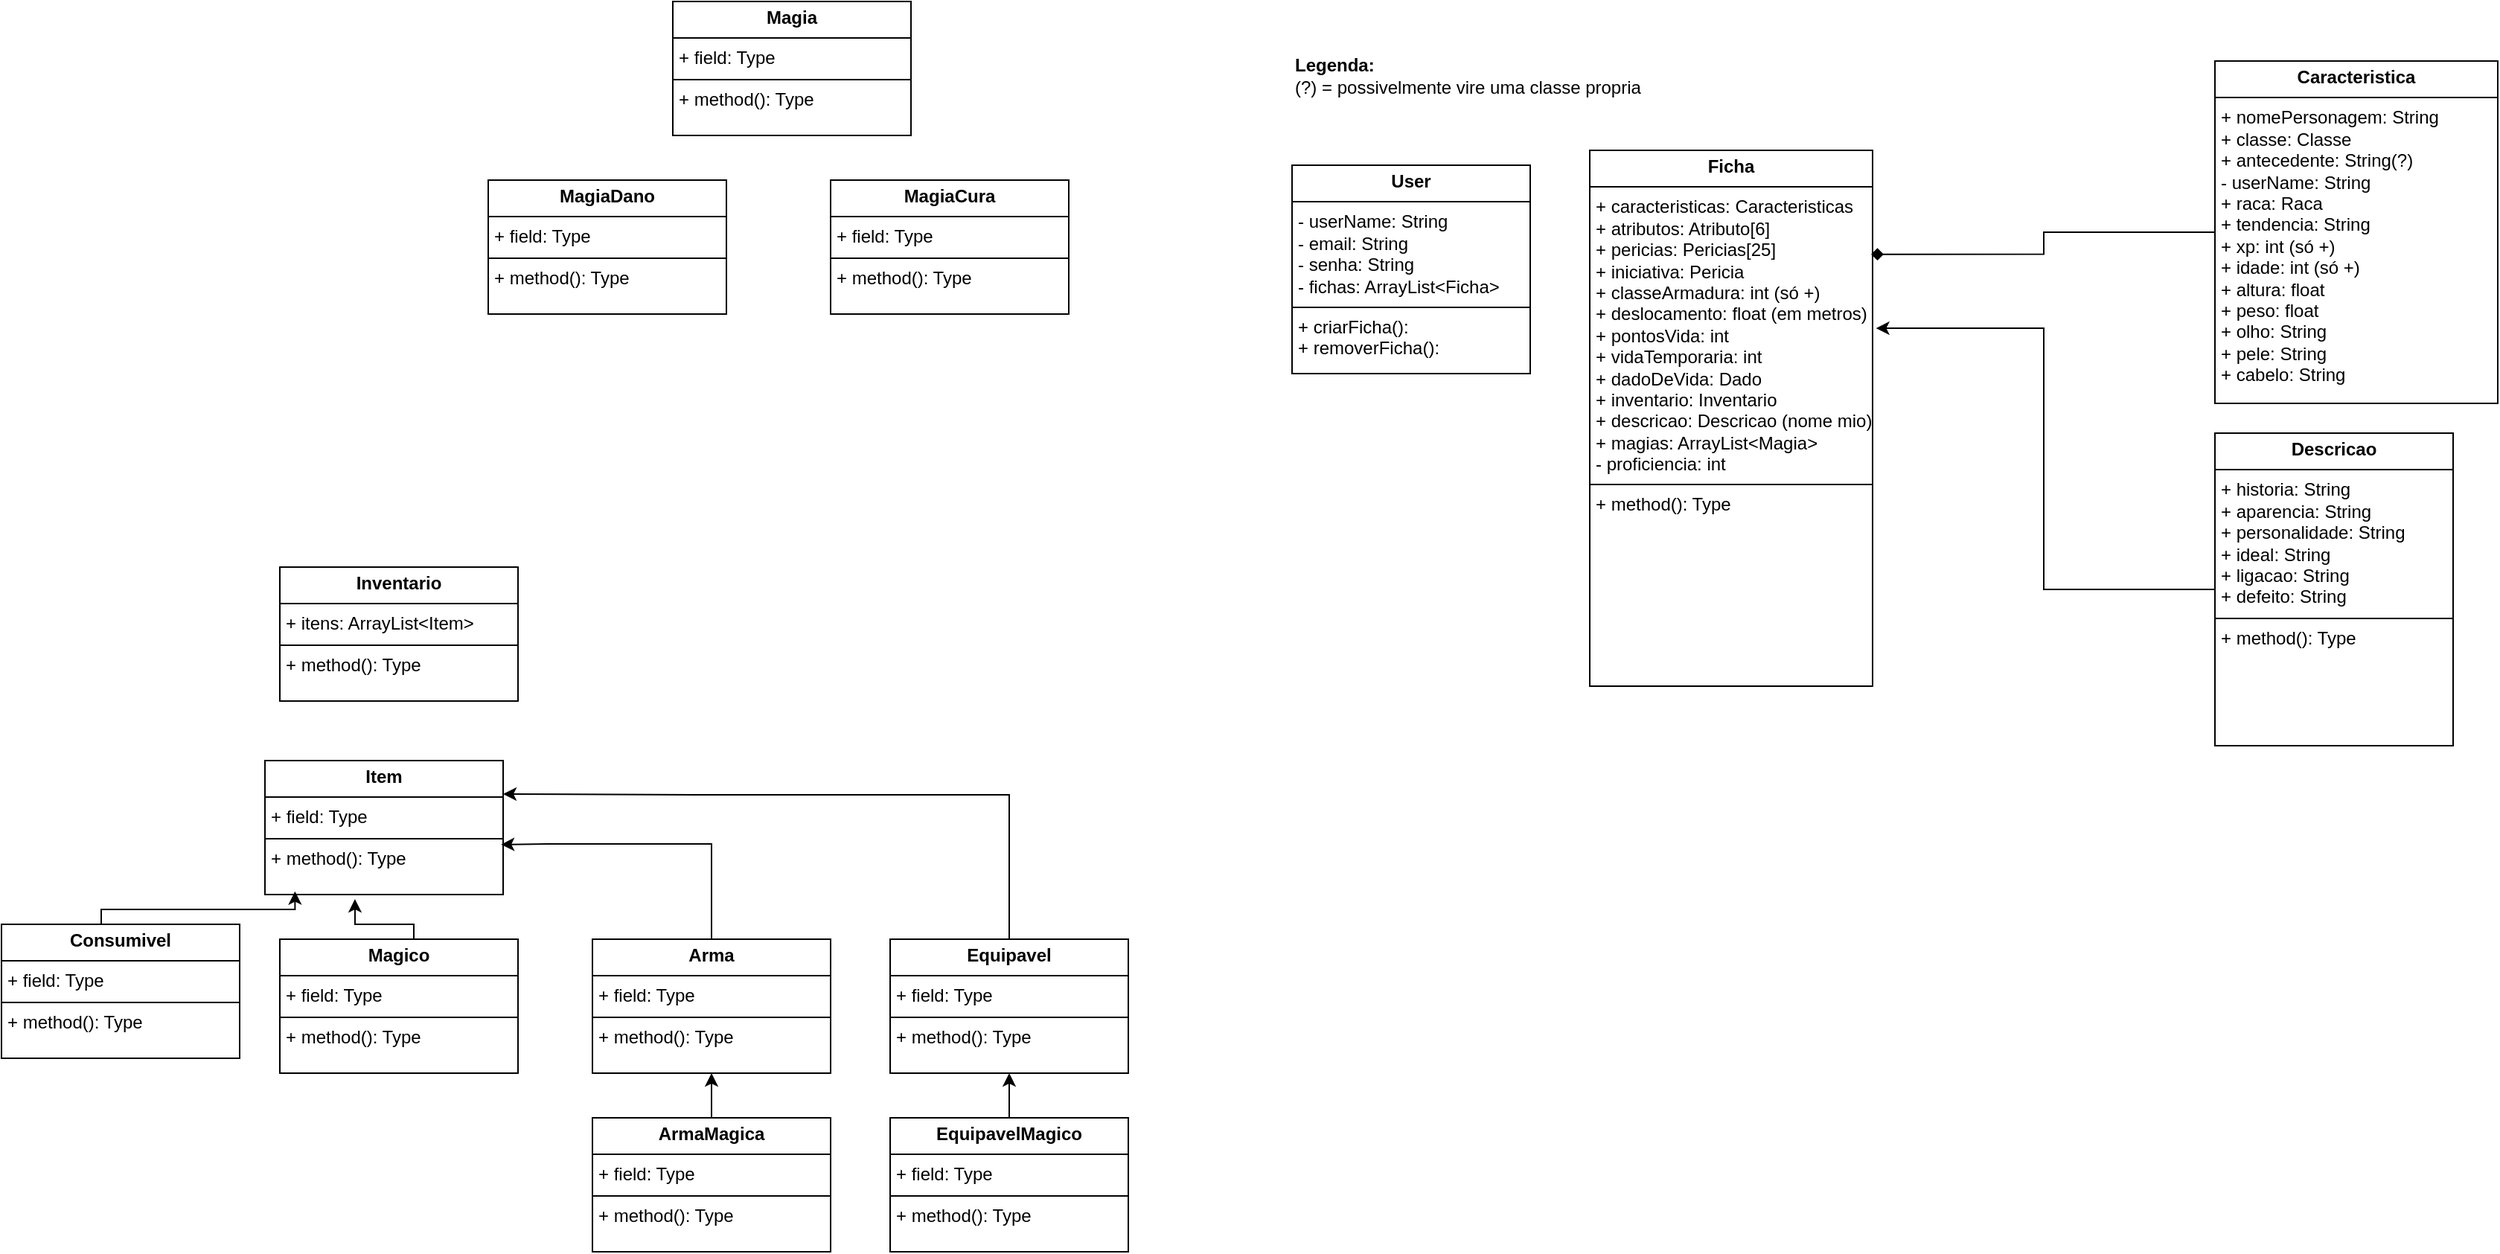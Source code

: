 <mxfile version="26.2.2">
  <diagram name="Página-1" id="pABqRRKAet28aHQTTynB">
    <mxGraphModel dx="1697" dy="522" grid="1" gridSize="10" guides="1" tooltips="1" connect="1" arrows="1" fold="1" page="1" pageScale="1" pageWidth="827" pageHeight="1169" math="0" shadow="0">
      <root>
        <mxCell id="0" />
        <mxCell id="1" parent="0" />
        <mxCell id="ki6pX9FyXEzllKoT4F_M-5" value="&lt;p style=&quot;margin:0px;margin-top:4px;text-align:center;&quot;&gt;&lt;b&gt;User&lt;/b&gt;&lt;/p&gt;&lt;hr size=&quot;1&quot; style=&quot;border-style:solid;&quot;&gt;&lt;p style=&quot;margin:0px;margin-left:4px;&quot;&gt;- userName: String&lt;/p&gt;&lt;p style=&quot;margin:0px;margin-left:4px;&quot;&gt;- email: String&lt;/p&gt;&lt;p style=&quot;margin:0px;margin-left:4px;&quot;&gt;- senha: String&lt;/p&gt;&lt;p style=&quot;margin:0px;margin-left:4px;&quot;&gt;- fichas: ArrayList&amp;lt;Ficha&amp;gt;&lt;/p&gt;&lt;hr size=&quot;1&quot; style=&quot;border-style:solid;&quot;&gt;&lt;p style=&quot;margin:0px;margin-left:4px;&quot;&gt;+ criarFicha():&lt;/p&gt;&lt;p style=&quot;margin:0px;margin-left:4px;&quot;&gt;+ removerFicha():&amp;nbsp;&lt;/p&gt;" style="verticalAlign=top;align=left;overflow=fill;html=1;whiteSpace=wrap;" vertex="1" parent="1">
          <mxGeometry x="40" y="120" width="160" height="140" as="geometry" />
        </mxCell>
        <mxCell id="ki6pX9FyXEzllKoT4F_M-7" value="&lt;p style=&quot;margin:0px;margin-top:4px;text-align:center;&quot;&gt;&lt;b&gt;Ficha&lt;/b&gt;&lt;/p&gt;&lt;hr size=&quot;1&quot; style=&quot;border-style:solid;&quot;&gt;&lt;p style=&quot;margin:0px;margin-left:4px;&quot;&gt;+ caracteristicas: Caracteristicas&lt;/p&gt;&lt;p style=&quot;margin:0px;margin-left:4px;&quot;&gt;+ atributos: Atributo[6]&lt;/p&gt;&lt;p style=&quot;margin:0px;margin-left:4px;&quot;&gt;+ pericias: Pericias[25]&lt;/p&gt;&lt;p style=&quot;margin:0px;margin-left:4px;&quot;&gt;+ iniciativa: Pericia&lt;/p&gt;&lt;p style=&quot;margin:0px;margin-left:4px;&quot;&gt;+ classeArmadura: int&amp;nbsp;&lt;span style=&quot;background-color: transparent; color: light-dark(rgb(0, 0, 0), rgb(255, 255, 255));&quot;&gt;(só +)&lt;/span&gt;&lt;/p&gt;&lt;p style=&quot;margin:0px;margin-left:4px;&quot;&gt;+ deslocamento: float (em metros)&lt;/p&gt;&lt;p style=&quot;margin:0px;margin-left:4px;&quot;&gt;+ pontosVida: int&lt;/p&gt;&lt;p style=&quot;margin:0px;margin-left:4px;&quot;&gt;+ vidaTemporaria: int&lt;/p&gt;&lt;p style=&quot;margin:0px;margin-left:4px;&quot;&gt;+ dadoDeVida: Dado&lt;/p&gt;&lt;p style=&quot;margin:0px;margin-left:4px;&quot;&gt;+ inventario: Inventario&lt;br&gt;+ descricao: Descricao (nome mio)&lt;/p&gt;&lt;p style=&quot;margin:0px;margin-left:4px;&quot;&gt;+ magias: ArrayList&amp;lt;Magia&amp;gt;&lt;/p&gt;&lt;p style=&quot;margin:0px;margin-left:4px;&quot;&gt;- proficiencia: int&lt;/p&gt;&lt;hr size=&quot;1&quot; style=&quot;border-style:solid;&quot;&gt;&lt;p style=&quot;margin:0px;margin-left:4px;&quot;&gt;+ method(): Type&lt;/p&gt;&lt;p style=&quot;margin:0px;margin-left:4px;&quot;&gt;&lt;br&gt;&lt;/p&gt;" style="verticalAlign=top;align=left;overflow=fill;html=1;whiteSpace=wrap;" vertex="1" parent="1">
          <mxGeometry x="240" y="110" width="190" height="360" as="geometry" />
        </mxCell>
        <mxCell id="ki6pX9FyXEzllKoT4F_M-36" style="edgeStyle=orthogonalEdgeStyle;rounded=0;orthogonalLoop=1;jettySize=auto;html=1;endArrow=diamond;endFill=1;entryX=0.995;entryY=0.194;entryDx=0;entryDy=0;entryPerimeter=0;" edge="1" parent="1" source="ki6pX9FyXEzllKoT4F_M-8" target="ki6pX9FyXEzllKoT4F_M-7">
          <mxGeometry relative="1" as="geometry">
            <mxPoint x="430" y="140" as="targetPoint" />
          </mxGeometry>
        </mxCell>
        <mxCell id="ki6pX9FyXEzllKoT4F_M-8" value="&lt;p style=&quot;margin:0px;margin-top:4px;text-align:center;&quot;&gt;&lt;b&gt;Caracteristica&lt;/b&gt;&lt;/p&gt;&lt;hr size=&quot;1&quot; style=&quot;border-style:solid;&quot;&gt;&lt;p style=&quot;margin:0px;margin-left:4px;&quot;&gt;+ nomePersonagem: String&lt;/p&gt;&lt;p style=&quot;margin:0px;margin-left:4px;&quot;&gt;+ classe: Classe&lt;/p&gt;&lt;p style=&quot;margin:0px;margin-left:4px;&quot;&gt;+ antecedente: String(?)&lt;/p&gt;&lt;p style=&quot;margin:0px;margin-left:4px;&quot;&gt;- userName: String&lt;/p&gt;&lt;p style=&quot;margin:0px;margin-left:4px;&quot;&gt;+ raca: Raca&lt;/p&gt;&lt;p style=&quot;margin:0px;margin-left:4px;&quot;&gt;+ tendencia: String&lt;/p&gt;&lt;p style=&quot;margin:0px;margin-left:4px;&quot;&gt;+ xp: int (só +)&lt;/p&gt;&lt;p style=&quot;margin:0px;margin-left:4px;&quot;&gt;+ idade: int&amp;nbsp;&lt;span style=&quot;background-color: transparent; color: light-dark(rgb(0, 0, 0), rgb(255, 255, 255));&quot;&gt;(só +)&lt;/span&gt;&lt;/p&gt;&lt;p style=&quot;margin:0px;margin-left:4px;&quot;&gt;+ altura: float&lt;/p&gt;&lt;p style=&quot;margin:0px;margin-left:4px;&quot;&gt;+ peso: float&lt;/p&gt;&lt;p style=&quot;margin:0px;margin-left:4px;&quot;&gt;+ olho: String&lt;/p&gt;&lt;p style=&quot;margin:0px;margin-left:4px;&quot;&gt;+ pele: String&lt;/p&gt;&lt;p style=&quot;margin:0px;margin-left:4px;&quot;&gt;+ cabelo: String&lt;/p&gt;&lt;p style=&quot;margin:0px;margin-left:4px;&quot;&gt;&lt;br&gt;&lt;/p&gt;" style="verticalAlign=top;align=left;overflow=fill;html=1;whiteSpace=wrap;" vertex="1" parent="1">
          <mxGeometry x="660" y="50" width="190" height="230" as="geometry" />
        </mxCell>
        <mxCell id="ki6pX9FyXEzllKoT4F_M-9" value="&lt;b&gt;Legenda:&lt;/b&gt;&lt;div&gt;(?) = possivelmente vire uma classe propria&lt;/div&gt;" style="text;html=1;align=left;verticalAlign=middle;resizable=0;points=[];autosize=1;strokeColor=none;fillColor=none;" vertex="1" parent="1">
          <mxGeometry x="40" y="40" width="260" height="40" as="geometry" />
        </mxCell>
        <mxCell id="ki6pX9FyXEzllKoT4F_M-15" value="&lt;p style=&quot;margin:0px;margin-top:4px;text-align:center;&quot;&gt;&lt;b style=&quot;&quot;&gt;Inventario&lt;/b&gt;&lt;/p&gt;&lt;hr size=&quot;1&quot; style=&quot;border-style:solid;&quot;&gt;&lt;p style=&quot;margin:0px;margin-left:4px;&quot;&gt;+ itens: ArrayList&amp;lt;Item&amp;gt;&lt;/p&gt;&lt;hr size=&quot;1&quot; style=&quot;border-style:solid;&quot;&gt;&lt;p style=&quot;margin:0px;margin-left:4px;&quot;&gt;+ method(): Type&lt;/p&gt;" style="verticalAlign=top;align=left;overflow=fill;html=1;whiteSpace=wrap;" vertex="1" parent="1">
          <mxGeometry x="-640" y="390" width="160" height="90" as="geometry" />
        </mxCell>
        <mxCell id="ki6pX9FyXEzllKoT4F_M-16" value="&lt;p style=&quot;margin:0px;margin-top:4px;text-align:center;&quot;&gt;&lt;b style=&quot;&quot;&gt;Item&lt;/b&gt;&lt;/p&gt;&lt;hr size=&quot;1&quot; style=&quot;border-style:solid;&quot;&gt;&lt;p style=&quot;margin:0px;margin-left:4px;&quot;&gt;+ field: Type&lt;/p&gt;&lt;hr size=&quot;1&quot; style=&quot;border-style:solid;&quot;&gt;&lt;p style=&quot;margin:0px;margin-left:4px;&quot;&gt;+ method(): Type&lt;/p&gt;" style="verticalAlign=top;align=left;overflow=fill;html=1;whiteSpace=wrap;" vertex="1" parent="1">
          <mxGeometry x="-650" y="520" width="160" height="90" as="geometry" />
        </mxCell>
        <mxCell id="ki6pX9FyXEzllKoT4F_M-22" value="&lt;p style=&quot;margin:0px;margin-top:4px;text-align:center;&quot;&gt;&lt;b&gt;Magico&lt;/b&gt;&lt;/p&gt;&lt;hr size=&quot;1&quot; style=&quot;border-style:solid;&quot;&gt;&lt;p style=&quot;margin:0px;margin-left:4px;&quot;&gt;+ field: Type&lt;/p&gt;&lt;hr size=&quot;1&quot; style=&quot;border-style:solid;&quot;&gt;&lt;p style=&quot;margin:0px;margin-left:4px;&quot;&gt;+ method(): Type&lt;/p&gt;" style="verticalAlign=top;align=left;overflow=fill;html=1;whiteSpace=wrap;" vertex="1" parent="1">
          <mxGeometry x="-640" y="640" width="160" height="90" as="geometry" />
        </mxCell>
        <mxCell id="ki6pX9FyXEzllKoT4F_M-34" style="edgeStyle=orthogonalEdgeStyle;rounded=0;orthogonalLoop=1;jettySize=auto;html=1;entryX=0.991;entryY=0.627;entryDx=0;entryDy=0;entryPerimeter=0;" edge="1" parent="1" source="ki6pX9FyXEzllKoT4F_M-23" target="ki6pX9FyXEzllKoT4F_M-16">
          <mxGeometry relative="1" as="geometry">
            <Array as="points">
              <mxPoint x="-350" y="576" />
              <mxPoint x="-460" y="576" />
            </Array>
          </mxGeometry>
        </mxCell>
        <mxCell id="ki6pX9FyXEzllKoT4F_M-23" value="&lt;p style=&quot;margin:0px;margin-top:4px;text-align:center;&quot;&gt;&lt;b&gt;Arma&lt;/b&gt;&lt;/p&gt;&lt;hr size=&quot;1&quot; style=&quot;border-style:solid;&quot;&gt;&lt;p style=&quot;margin:0px;margin-left:4px;&quot;&gt;+ field: Type&lt;/p&gt;&lt;hr size=&quot;1&quot; style=&quot;border-style:solid;&quot;&gt;&lt;p style=&quot;margin:0px;margin-left:4px;&quot;&gt;+ method(): Type&lt;/p&gt;" style="verticalAlign=top;align=left;overflow=fill;html=1;whiteSpace=wrap;" vertex="1" parent="1">
          <mxGeometry x="-430" y="640" width="160" height="90" as="geometry" />
        </mxCell>
        <mxCell id="ki6pX9FyXEzllKoT4F_M-35" style="edgeStyle=orthogonalEdgeStyle;rounded=0;orthogonalLoop=1;jettySize=auto;html=1;entryX=1;entryY=0.25;entryDx=0;entryDy=0;" edge="1" parent="1" source="ki6pX9FyXEzllKoT4F_M-24" target="ki6pX9FyXEzllKoT4F_M-16">
          <mxGeometry relative="1" as="geometry">
            <Array as="points">
              <mxPoint x="-150" y="543" />
              <mxPoint x="-360" y="543" />
            </Array>
          </mxGeometry>
        </mxCell>
        <mxCell id="ki6pX9FyXEzllKoT4F_M-24" value="&lt;p style=&quot;margin:0px;margin-top:4px;text-align:center;&quot;&gt;&lt;b&gt;Equipavel&lt;/b&gt;&lt;/p&gt;&lt;hr size=&quot;1&quot; style=&quot;border-style:solid;&quot;&gt;&lt;p style=&quot;margin:0px;margin-left:4px;&quot;&gt;+ field: Type&lt;/p&gt;&lt;hr size=&quot;1&quot; style=&quot;border-style:solid;&quot;&gt;&lt;p style=&quot;margin:0px;margin-left:4px;&quot;&gt;+ method(): Type&lt;/p&gt;" style="verticalAlign=top;align=left;overflow=fill;html=1;whiteSpace=wrap;" vertex="1" parent="1">
          <mxGeometry x="-230" y="640" width="160" height="90" as="geometry" />
        </mxCell>
        <mxCell id="ki6pX9FyXEzllKoT4F_M-25" value="&lt;p style=&quot;margin:0px;margin-top:4px;text-align:center;&quot;&gt;&lt;b&gt;Consumivel&lt;/b&gt;&lt;/p&gt;&lt;hr size=&quot;1&quot; style=&quot;border-style:solid;&quot;&gt;&lt;p style=&quot;margin:0px;margin-left:4px;&quot;&gt;+ field: Type&lt;/p&gt;&lt;hr size=&quot;1&quot; style=&quot;border-style:solid;&quot;&gt;&lt;p style=&quot;margin:0px;margin-left:4px;&quot;&gt;+ method(): Type&lt;/p&gt;" style="verticalAlign=top;align=left;overflow=fill;html=1;whiteSpace=wrap;" vertex="1" parent="1">
          <mxGeometry x="-827" y="630" width="160" height="90" as="geometry" />
        </mxCell>
        <mxCell id="ki6pX9FyXEzllKoT4F_M-28" value="" style="edgeStyle=orthogonalEdgeStyle;rounded=0;orthogonalLoop=1;jettySize=auto;html=1;" edge="1" parent="1" source="ki6pX9FyXEzllKoT4F_M-26" target="ki6pX9FyXEzllKoT4F_M-23">
          <mxGeometry relative="1" as="geometry" />
        </mxCell>
        <mxCell id="ki6pX9FyXEzllKoT4F_M-26" value="&lt;p style=&quot;margin:0px;margin-top:4px;text-align:center;&quot;&gt;&lt;b&gt;ArmaMagica&lt;/b&gt;&lt;/p&gt;&lt;hr size=&quot;1&quot; style=&quot;border-style:solid;&quot;&gt;&lt;p style=&quot;margin:0px;margin-left:4px;&quot;&gt;+ field: Type&lt;/p&gt;&lt;hr size=&quot;1&quot; style=&quot;border-style:solid;&quot;&gt;&lt;p style=&quot;margin:0px;margin-left:4px;&quot;&gt;+ method(): Type&lt;/p&gt;" style="verticalAlign=top;align=left;overflow=fill;html=1;whiteSpace=wrap;" vertex="1" parent="1">
          <mxGeometry x="-430" y="760" width="160" height="90" as="geometry" />
        </mxCell>
        <mxCell id="ki6pX9FyXEzllKoT4F_M-29" value="" style="edgeStyle=orthogonalEdgeStyle;rounded=0;orthogonalLoop=1;jettySize=auto;html=1;" edge="1" parent="1" source="ki6pX9FyXEzllKoT4F_M-27" target="ki6pX9FyXEzllKoT4F_M-24">
          <mxGeometry relative="1" as="geometry" />
        </mxCell>
        <mxCell id="ki6pX9FyXEzllKoT4F_M-27" value="&lt;p style=&quot;margin:0px;margin-top:4px;text-align:center;&quot;&gt;&lt;b&gt;EquipavelMagico&lt;/b&gt;&lt;/p&gt;&lt;hr size=&quot;1&quot; style=&quot;border-style:solid;&quot;&gt;&lt;p style=&quot;margin:0px;margin-left:4px;&quot;&gt;+ field: Type&lt;/p&gt;&lt;hr size=&quot;1&quot; style=&quot;border-style:solid;&quot;&gt;&lt;p style=&quot;margin:0px;margin-left:4px;&quot;&gt;+ method(): Type&lt;/p&gt;" style="verticalAlign=top;align=left;overflow=fill;html=1;whiteSpace=wrap;" vertex="1" parent="1">
          <mxGeometry x="-230" y="760" width="160" height="90" as="geometry" />
        </mxCell>
        <mxCell id="ki6pX9FyXEzllKoT4F_M-31" style="edgeStyle=orthogonalEdgeStyle;rounded=0;orthogonalLoop=1;jettySize=auto;html=1;entryX=0.126;entryY=0.976;entryDx=0;entryDy=0;entryPerimeter=0;" edge="1" parent="1" source="ki6pX9FyXEzllKoT4F_M-25" target="ki6pX9FyXEzllKoT4F_M-16">
          <mxGeometry relative="1" as="geometry">
            <Array as="points">
              <mxPoint x="-760" y="620" />
              <mxPoint x="-630" y="620" />
            </Array>
          </mxGeometry>
        </mxCell>
        <mxCell id="ki6pX9FyXEzllKoT4F_M-33" style="edgeStyle=orthogonalEdgeStyle;rounded=0;orthogonalLoop=1;jettySize=auto;html=1;entryX=0.378;entryY=1.034;entryDx=0;entryDy=0;entryPerimeter=0;" edge="1" parent="1" source="ki6pX9FyXEzllKoT4F_M-22" target="ki6pX9FyXEzllKoT4F_M-16">
          <mxGeometry relative="1" as="geometry">
            <Array as="points">
              <mxPoint x="-550" y="630" />
              <mxPoint x="-590" y="630" />
            </Array>
          </mxGeometry>
        </mxCell>
        <mxCell id="ki6pX9FyXEzllKoT4F_M-38" value="&lt;p style=&quot;margin:0px;margin-top:4px;text-align:center;&quot;&gt;&lt;b&gt;Descricao&lt;/b&gt;&lt;/p&gt;&lt;hr size=&quot;1&quot; style=&quot;border-style:solid;&quot;&gt;&lt;p style=&quot;margin:0px;margin-left:4px;&quot;&gt;+ historia: String&lt;/p&gt;&lt;p style=&quot;margin:0px;margin-left:4px;&quot;&gt;+ aparencia: String&lt;/p&gt;&lt;p style=&quot;margin:0px;margin-left:4px;&quot;&gt;+ personalidade: String&lt;/p&gt;&lt;p style=&quot;margin:0px;margin-left:4px;&quot;&gt;+ ideal: String&lt;/p&gt;&lt;p style=&quot;margin:0px;margin-left:4px;&quot;&gt;+ ligacao: String&lt;/p&gt;&lt;p style=&quot;margin:0px;margin-left:4px;&quot;&gt;+ defeito: String&amp;nbsp;&lt;/p&gt;&lt;hr size=&quot;1&quot; style=&quot;border-style:solid;&quot;&gt;&lt;p style=&quot;margin:0px;margin-left:4px;&quot;&gt;+ method(): Type&lt;/p&gt;" style="verticalAlign=top;align=left;overflow=fill;html=1;whiteSpace=wrap;" vertex="1" parent="1">
          <mxGeometry x="660" y="300" width="160" height="210" as="geometry" />
        </mxCell>
        <mxCell id="ki6pX9FyXEzllKoT4F_M-39" value="&lt;p style=&quot;margin:0px;margin-top:4px;text-align:center;&quot;&gt;&lt;b&gt;Magia&lt;/b&gt;&lt;/p&gt;&lt;hr size=&quot;1&quot; style=&quot;border-style:solid;&quot;&gt;&lt;p style=&quot;margin:0px;margin-left:4px;&quot;&gt;+ field: Type&lt;/p&gt;&lt;hr size=&quot;1&quot; style=&quot;border-style:solid;&quot;&gt;&lt;p style=&quot;margin:0px;margin-left:4px;&quot;&gt;+ method(): Type&lt;/p&gt;" style="verticalAlign=top;align=left;overflow=fill;html=1;whiteSpace=wrap;" vertex="1" parent="1">
          <mxGeometry x="-376" y="10" width="160" height="90" as="geometry" />
        </mxCell>
        <mxCell id="ki6pX9FyXEzllKoT4F_M-40" value="&lt;p style=&quot;margin:0px;margin-top:4px;text-align:center;&quot;&gt;&lt;b&gt;MagiaDano&lt;/b&gt;&lt;/p&gt;&lt;hr size=&quot;1&quot; style=&quot;border-style:solid;&quot;&gt;&lt;p style=&quot;margin:0px;margin-left:4px;&quot;&gt;+ field: Type&lt;/p&gt;&lt;hr size=&quot;1&quot; style=&quot;border-style:solid;&quot;&gt;&lt;p style=&quot;margin:0px;margin-left:4px;&quot;&gt;+ method(): Type&lt;/p&gt;" style="verticalAlign=top;align=left;overflow=fill;html=1;whiteSpace=wrap;" vertex="1" parent="1">
          <mxGeometry x="-500" y="130" width="160" height="90" as="geometry" />
        </mxCell>
        <mxCell id="ki6pX9FyXEzllKoT4F_M-41" value="&lt;p style=&quot;margin:0px;margin-top:4px;text-align:center;&quot;&gt;&lt;b&gt;MagiaCura&lt;/b&gt;&lt;/p&gt;&lt;hr size=&quot;1&quot; style=&quot;border-style:solid;&quot;&gt;&lt;p style=&quot;margin:0px;margin-left:4px;&quot;&gt;+ field: Type&lt;/p&gt;&lt;hr size=&quot;1&quot; style=&quot;border-style:solid;&quot;&gt;&lt;p style=&quot;margin:0px;margin-left:4px;&quot;&gt;+ method(): Type&lt;/p&gt;" style="verticalAlign=top;align=left;overflow=fill;html=1;whiteSpace=wrap;" vertex="1" parent="1">
          <mxGeometry x="-270" y="130" width="160" height="90" as="geometry" />
        </mxCell>
        <mxCell id="ki6pX9FyXEzllKoT4F_M-43" style="edgeStyle=orthogonalEdgeStyle;rounded=0;orthogonalLoop=1;jettySize=auto;html=1;entryX=1.012;entryY=0.332;entryDx=0;entryDy=0;entryPerimeter=0;" edge="1" parent="1" source="ki6pX9FyXEzllKoT4F_M-38" target="ki6pX9FyXEzllKoT4F_M-7">
          <mxGeometry relative="1" as="geometry" />
        </mxCell>
      </root>
    </mxGraphModel>
  </diagram>
</mxfile>
